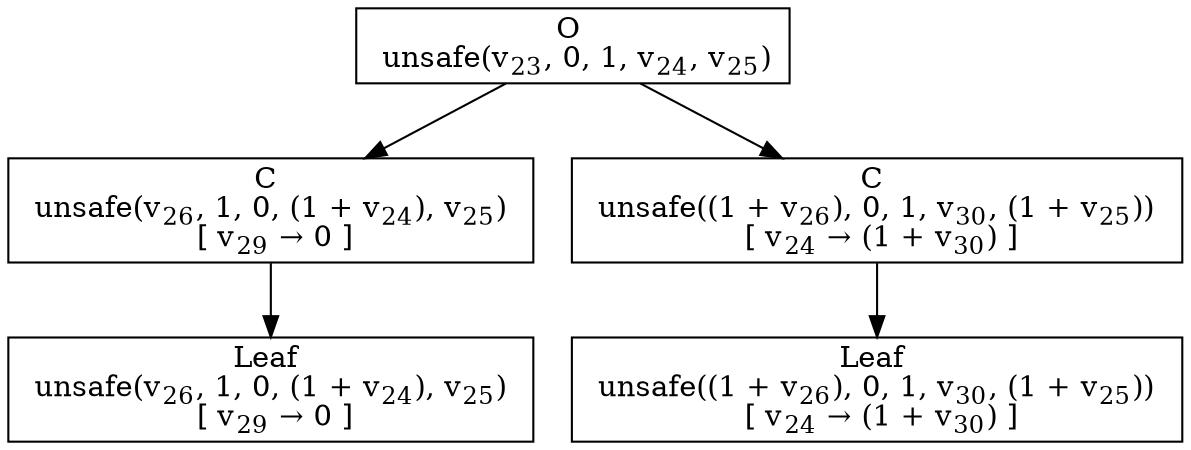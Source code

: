digraph {
    graph [rankdir=TB
          ,bgcolor=transparent];
    node [shape=box
         ,fillcolor=white
         ,style=filled];
    0 [label=<O <BR/> unsafe(v<SUB>23</SUB>, 0, 1, v<SUB>24</SUB>, v<SUB>25</SUB>)>];
    1 [label=<C <BR/> unsafe(v<SUB>26</SUB>, 1, 0, (1 + v<SUB>24</SUB>), v<SUB>25</SUB>) <BR/>  [ v<SUB>29</SUB> &rarr; 0 ] >];
    2 [label=<C <BR/> unsafe((1 + v<SUB>26</SUB>), 0, 1, v<SUB>30</SUB>, (1 + v<SUB>25</SUB>)) <BR/>  [ v<SUB>24</SUB> &rarr; (1 + v<SUB>30</SUB>) ] >];
    3 [label=<Leaf <BR/> unsafe(v<SUB>26</SUB>, 1, 0, (1 + v<SUB>24</SUB>), v<SUB>25</SUB>) <BR/>  [ v<SUB>29</SUB> &rarr; 0 ] >];
    4 [label=<Leaf <BR/> unsafe((1 + v<SUB>26</SUB>), 0, 1, v<SUB>30</SUB>, (1 + v<SUB>25</SUB>)) <BR/>  [ v<SUB>24</SUB> &rarr; (1 + v<SUB>30</SUB>) ] >];
    0 -> 1 [label=""];
    0 -> 2 [label=""];
    1 -> 3 [label=""];
    2 -> 4 [label=""];
}